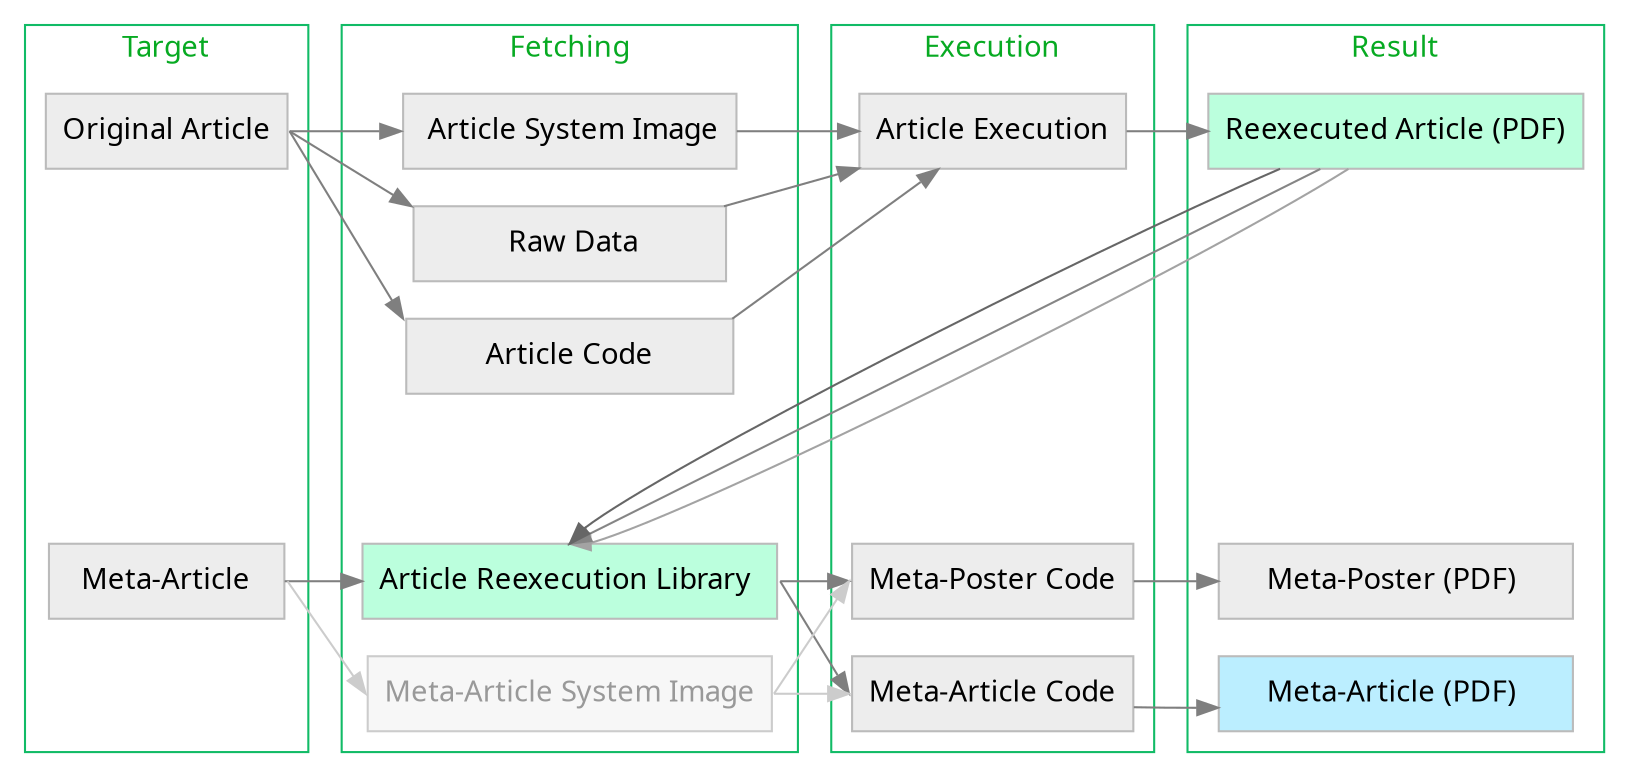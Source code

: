 digraph graphname {
    size="14,8";
    graph [fontname = "sans", margin=0, splines=line];
    rankdir="LR";
    node [fontname = "sans", style=filled];
    edge [fontname = "sans", color=gray50];
    subgraph cluster0 {
        margin=10;
        label = "Target";
        fontcolor = "#07aa22";
        color = "#11bb66";

        oa[label="Original Article", shape=box, color="#BBBBBB", fillcolor=grey93];
        blank00 [style=invis];
        blank01 [style=invis];
        blank02 [style=invis];
        ma[label="  Meta-Article  ", shape=box, color="#BBBBBB", fillcolor=grey93];
        blank04 [style=invis];
        }
        //{rank=same; opf_; Con}

    oa:e -> si:w;
    blank00 -> rd [style=invis];
    blank01 -> ac [style=invis];
    blank02 -> blank12 [style=invis];
    oa:e -> rd:nw [constraint=false];
    oa:e -> ac:nw [constraint=false];
    ma -> arl;
    ma:e -> mss:w [constraint=false, color="#CCCCCC"];
    blank04 -> mss [style=invis];

    subgraph cluster1 {
        margin=10;
        label = "Fetching";
        fontcolor = "#07aa22";
        color = "#11bb66";

        si[label=" Article System Image", shape=box, color="#BBBBBB", fillcolor=grey93];
        rd[label="          Raw Data         ", shape=box, color="#BBBBBB", fillcolor=grey93];
        ac[label="        Article Code        ", shape=box, color="#BBBBBB", fillcolor=grey93];
        blank12 [style=invis];
        arl[label="Article Reexecution Library ", shape=box, color="#BBBBBB", fillcolor="#bbffdd"];
        mss[label="Meta-Article System Image", shape=box, color="#CCCCCC", fillcolor=grey97, fontcolor="#999999"]
        }

    si -> ae [weight=9];
    rd -> blank21 [style=invis];
    arl:e -> mpc:w;
    ac -> blank22[style=invis];
    blank12 -> blank23 [style=invis];
    rd:ne -> ae [constraint=false];
    ac:ne-> ae [constraint=false];
    arl:e -> mac:w [constraint=false];
    mss -> mac [style=invis];
    mss:e -> mac:w [constraint=false, color="#CCCCCC"]
    mss:e -> mpc:w [constraint=false, color="#CCCCCC"]

    subgraph cluster2 {
        margin=10;
        label = "Execution";
        fontcolor = "#07aa22";
        color = "#11bb66";

        ae[label="Article Execution", shape=box, color="#BBBBBB", fillcolor=grey93];
        blank21 [style=invis];
        blank22 [style=invis];
        blank23 [style=invis];
        mpc[label="Meta-Poster Code", shape=box, color="#BBBBBB", fillcolor=grey93];
        mac[label="Meta-Article Code", shape=box, color="#BBBBBB", fillcolor=grey93];
        }

    ae -> ra;
    blank21 -> blank30 [style=invis];
    blank22 -> blank31 [style=invis];
    blank31 -> blank23 [style=invis];
    blank23 -> blank33 [style=invis]
    mpc -> mpp;
    mac -> map [constraint=false];

    subgraph cluster3 {
        margin=10;
        label = "Result";
        fontcolor = "#07aa22";
        color = "#11bb66";

        ra[label="Reexecuted Article (PDF)", shape=box, color="#BBBBBB", fillcolor="#bbffdd"];
        blank30 [style=invis];
        blank31 [style=invis];
        map[label="    Meta-Article (PDF)     ", shape=box, color="#BBBBBB", fillcolor="#bbeeff"];
        mpp[label="    Meta-Poster (PDF)     ", shape=box, color="#BBBBBB", fillcolor=grey93];
        blank33 [style=invis];
        }
    ra -> arl:n [constraint=false, color=grey64];
    ra -> arl:n [constraint=false, color=grey52];
    ra -> arl:n [constraint=false, color=grey40];
    mac -> map [style=invis];
}
